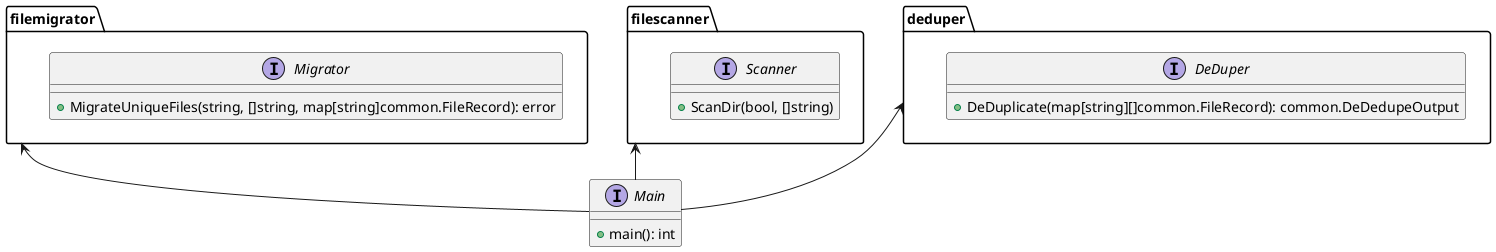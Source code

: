 @startuml
'https://plantuml.com/class-diagram

interface Main {
    + main(): int
}
interface filemigrator.Migrator {
    +MigrateUniqueFiles(string, []string, map[string]common.FileRecord): error
}
interface filescanner.Scanner {
    +ScanDir(bool, []string)
}
interface deduper.DeDuper {
    +DeDuplicate(map[string][]common.FileRecord): common.DeDedupeOutput
}

filescanner <-- Main
filemigrator <-- Main
deduper <-- Main

@enduml